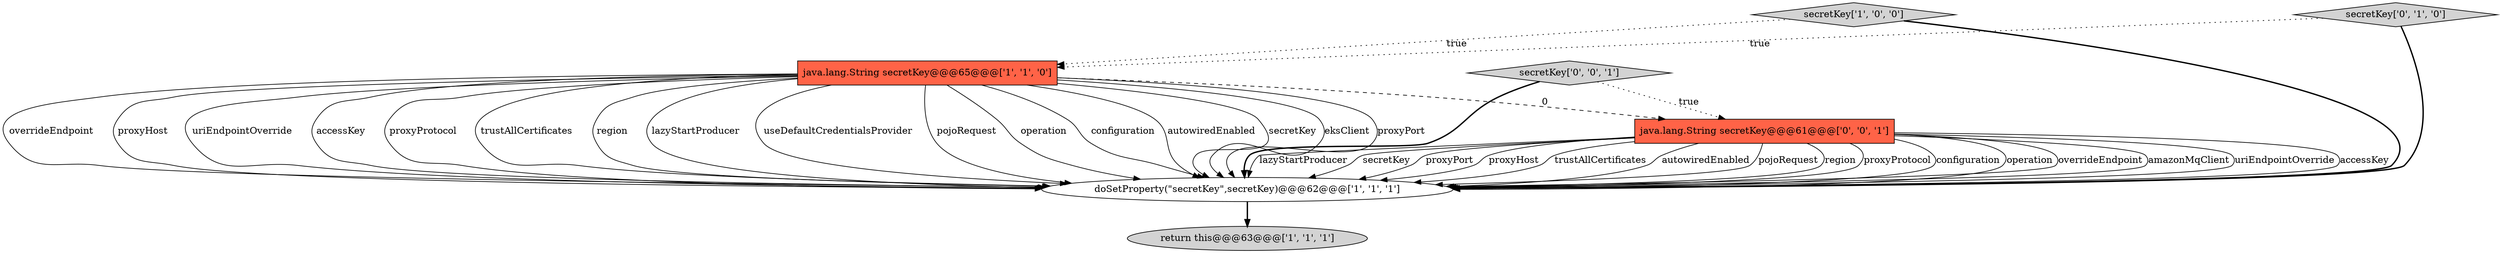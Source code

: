 digraph {
1 [style = filled, label = "return this@@@63@@@['1', '1', '1']", fillcolor = lightgray, shape = ellipse image = "AAA0AAABBB1BBB"];
3 [style = filled, label = "java.lang.String secretKey@@@65@@@['1', '1', '0']", fillcolor = tomato, shape = box image = "AAA0AAABBB1BBB"];
6 [style = filled, label = "secretKey['0', '0', '1']", fillcolor = lightgray, shape = diamond image = "AAA0AAABBB3BBB"];
5 [style = filled, label = "java.lang.String secretKey@@@61@@@['0', '0', '1']", fillcolor = tomato, shape = box image = "AAA0AAABBB3BBB"];
0 [style = filled, label = "secretKey['1', '0', '0']", fillcolor = lightgray, shape = diamond image = "AAA0AAABBB1BBB"];
2 [style = filled, label = "doSetProperty(\"secretKey\",secretKey)@@@62@@@['1', '1', '1']", fillcolor = white, shape = ellipse image = "AAA0AAABBB1BBB"];
4 [style = filled, label = "secretKey['0', '1', '0']", fillcolor = lightgray, shape = diamond image = "AAA0AAABBB2BBB"];
3->5 [style = dashed, label="0"];
3->2 [style = solid, label="overrideEndpoint"];
5->2 [style = solid, label="lazyStartProducer"];
3->2 [style = solid, label="proxyHost"];
3->2 [style = solid, label="uriEndpointOverride"];
2->1 [style = bold, label=""];
3->2 [style = solid, label="accessKey"];
5->2 [style = solid, label="secretKey"];
3->2 [style = solid, label="proxyProtocol"];
0->2 [style = bold, label=""];
3->2 [style = solid, label="trustAllCertificates"];
5->2 [style = solid, label="proxyPort"];
5->2 [style = solid, label="proxyHost"];
3->2 [style = solid, label="region"];
4->2 [style = bold, label=""];
5->2 [style = solid, label="trustAllCertificates"];
3->2 [style = solid, label="lazyStartProducer"];
3->2 [style = solid, label="useDefaultCredentialsProvider"];
3->2 [style = solid, label="pojoRequest"];
3->2 [style = solid, label="operation"];
5->2 [style = solid, label="autowiredEnabled"];
6->2 [style = bold, label=""];
3->2 [style = solid, label="configuration"];
4->3 [style = dotted, label="true"];
5->2 [style = solid, label="pojoRequest"];
3->2 [style = solid, label="autowiredEnabled"];
0->3 [style = dotted, label="true"];
5->2 [style = solid, label="region"];
5->2 [style = solid, label="proxyProtocol"];
3->2 [style = solid, label="secretKey"];
5->2 [style = solid, label="configuration"];
3->2 [style = solid, label="eksClient"];
5->2 [style = solid, label="operation"];
5->2 [style = solid, label="overrideEndpoint"];
5->2 [style = solid, label="amazonMqClient"];
3->2 [style = solid, label="proxyPort"];
6->5 [style = dotted, label="true"];
5->2 [style = solid, label="uriEndpointOverride"];
5->2 [style = solid, label="accessKey"];
}
